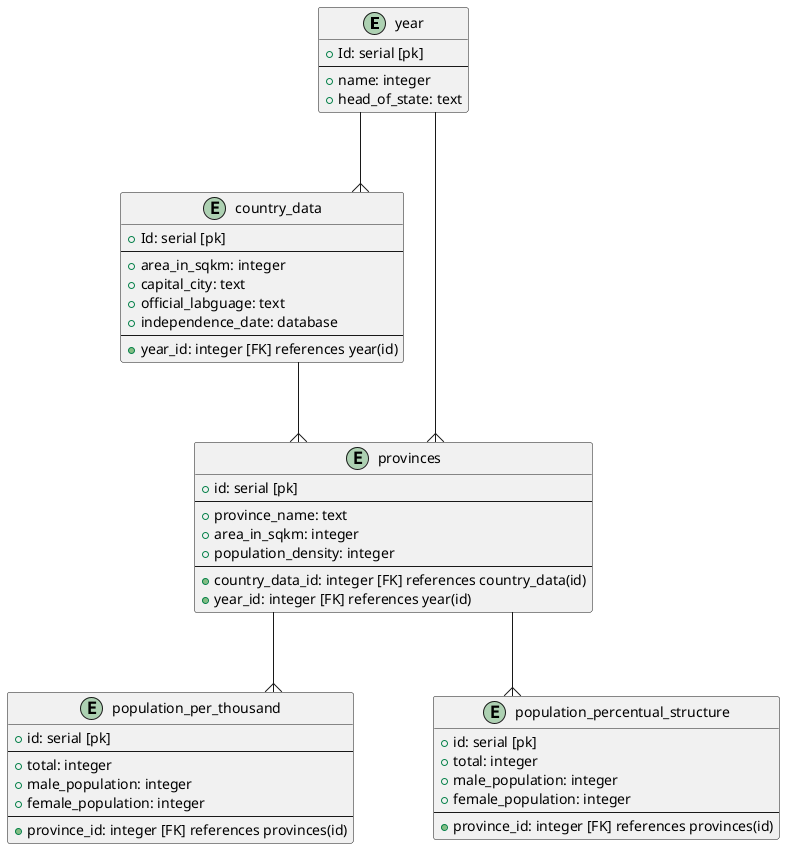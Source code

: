 @startuml moz_database
skinparam {
    Nodesep 80
    Ranksep 80
    Linetype ortho
}

skinparam entity {
    BackgroundColor LightBlue
    FontSize 14
    ArrowThickness 1
}

entity year {
    + Id: serial [pk]
    --
    + name: integer
    + head_of_state: text
}

entity country_data {
    + Id: serial [pk]
    --
    + area_in_sqkm: integer
    + capital_city: text
    + official_labguage: text
    + independence_date: database
    --
    + year_id: integer [FK] references year(id)
}

entity provinces {
   + id: serial [pk]
   --
   + province_name: text
   + area_in_sqkm: integer
   + population_density: integer
   --
   + country_data_id: integer [FK] references country_data(id)
   + year_id: integer [FK] references year(id)
}

entity population_per_thousand{
    + id: serial [pk]
    --
    + total: integer
    + male_population: integer
    + female_population: integer
    --
    + province_id: integer [FK] references provinces(id)
}

entity population_percentual_structure {
    + id: serial [pk]
    + total: integer
    + male_population: integer
    +female_population: integer
    --
    + province_id: integer [FK] references provinces(id)
}


'relashionships:

year  --{ country_data
country_data --{ provinces
provinces --{ population_per_thousand
provinces --{ population_percentual_structure
year  --{ provinces



@enduml
